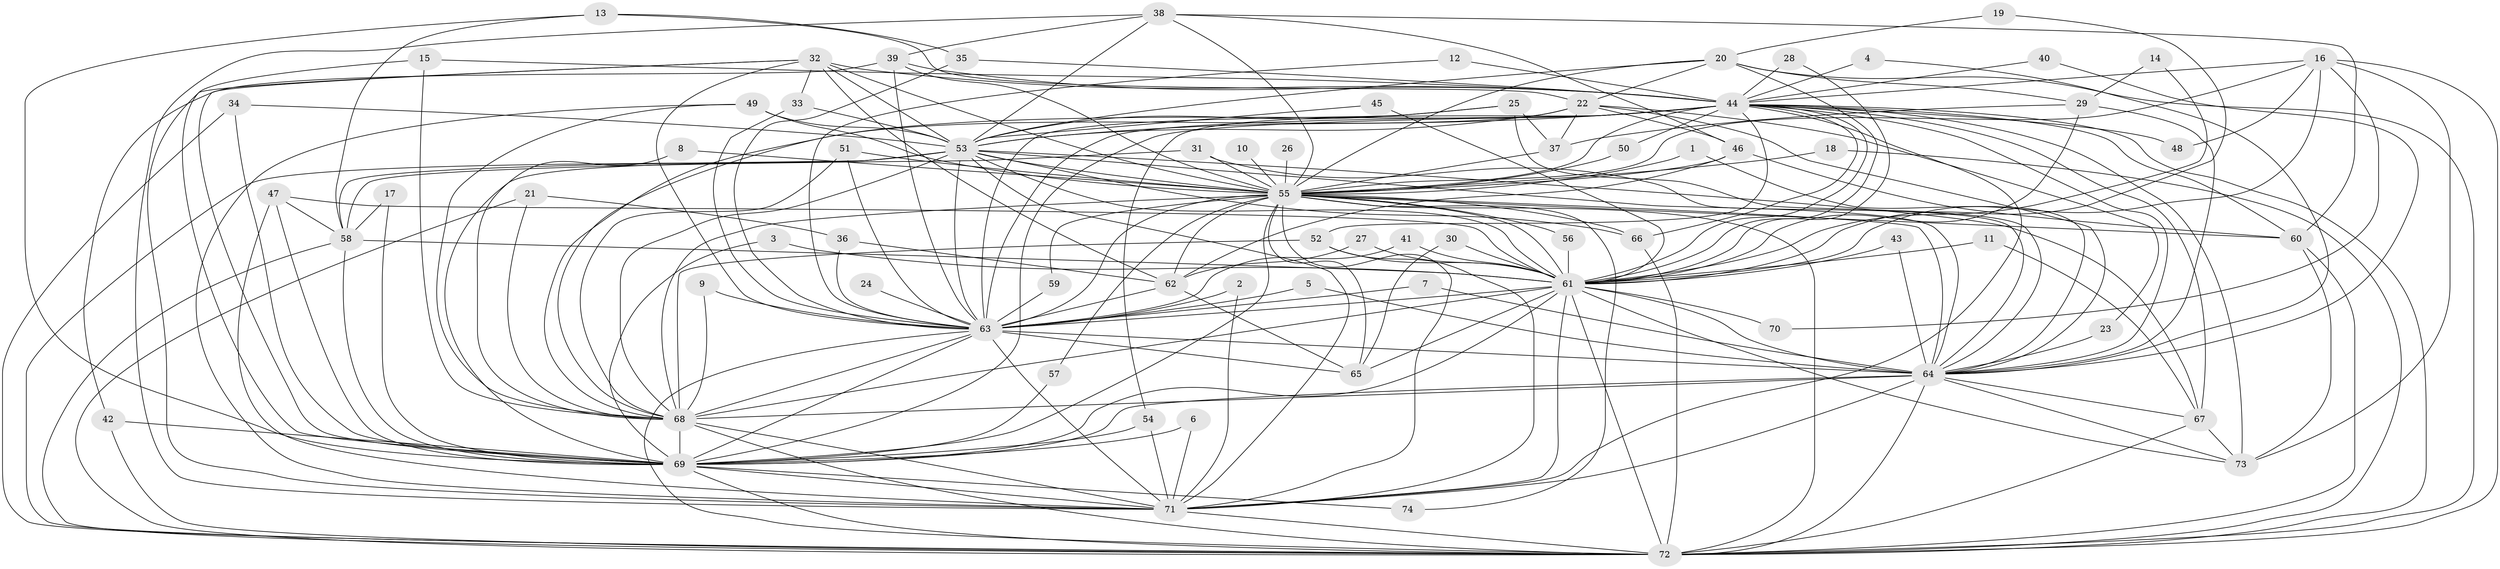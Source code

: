 // original degree distribution, {23: 0.006802721088435374, 18: 0.006802721088435374, 19: 0.006802721088435374, 40: 0.006802721088435374, 20: 0.006802721088435374, 22: 0.006802721088435374, 28: 0.006802721088435374, 31: 0.006802721088435374, 24: 0.006802721088435374, 26: 0.006802721088435374, 3: 0.20408163265306123, 2: 0.5714285714285714, 5: 0.047619047619047616, 7: 0.027210884353741496, 8: 0.013605442176870748, 10: 0.006802721088435374, 6: 0.013605442176870748, 4: 0.047619047619047616}
// Generated by graph-tools (version 1.1) at 2025/49/03/09/25 03:49:40]
// undirected, 74 vertices, 221 edges
graph export_dot {
graph [start="1"]
  node [color=gray90,style=filled];
  1;
  2;
  3;
  4;
  5;
  6;
  7;
  8;
  9;
  10;
  11;
  12;
  13;
  14;
  15;
  16;
  17;
  18;
  19;
  20;
  21;
  22;
  23;
  24;
  25;
  26;
  27;
  28;
  29;
  30;
  31;
  32;
  33;
  34;
  35;
  36;
  37;
  38;
  39;
  40;
  41;
  42;
  43;
  44;
  45;
  46;
  47;
  48;
  49;
  50;
  51;
  52;
  53;
  54;
  55;
  56;
  57;
  58;
  59;
  60;
  61;
  62;
  63;
  64;
  65;
  66;
  67;
  68;
  69;
  70;
  71;
  72;
  73;
  74;
  1 -- 55 [weight=1.0];
  1 -- 64 [weight=1.0];
  2 -- 63 [weight=1.0];
  2 -- 71 [weight=1.0];
  3 -- 61 [weight=1.0];
  3 -- 69 [weight=1.0];
  4 -- 44 [weight=1.0];
  4 -- 64 [weight=1.0];
  5 -- 63 [weight=1.0];
  5 -- 64 [weight=2.0];
  6 -- 69 [weight=1.0];
  6 -- 71 [weight=1.0];
  7 -- 63 [weight=1.0];
  7 -- 64 [weight=1.0];
  8 -- 55 [weight=1.0];
  8 -- 68 [weight=1.0];
  9 -- 63 [weight=1.0];
  9 -- 68 [weight=1.0];
  10 -- 55 [weight=1.0];
  11 -- 61 [weight=1.0];
  11 -- 67 [weight=1.0];
  12 -- 44 [weight=1.0];
  12 -- 63 [weight=1.0];
  13 -- 22 [weight=1.0];
  13 -- 35 [weight=1.0];
  13 -- 58 [weight=1.0];
  13 -- 69 [weight=1.0];
  14 -- 29 [weight=1.0];
  14 -- 61 [weight=1.0];
  15 -- 44 [weight=1.0];
  15 -- 68 [weight=1.0];
  15 -- 69 [weight=1.0];
  16 -- 44 [weight=1.0];
  16 -- 48 [weight=1.0];
  16 -- 55 [weight=1.0];
  16 -- 61 [weight=1.0];
  16 -- 70 [weight=1.0];
  16 -- 72 [weight=1.0];
  16 -- 73 [weight=1.0];
  17 -- 58 [weight=1.0];
  17 -- 69 [weight=1.0];
  18 -- 55 [weight=1.0];
  18 -- 72 [weight=1.0];
  19 -- 20 [weight=1.0];
  19 -- 61 [weight=1.0];
  20 -- 22 [weight=1.0];
  20 -- 29 [weight=1.0];
  20 -- 53 [weight=1.0];
  20 -- 55 [weight=2.0];
  20 -- 61 [weight=1.0];
  20 -- 72 [weight=1.0];
  21 -- 36 [weight=1.0];
  21 -- 68 [weight=1.0];
  21 -- 72 [weight=1.0];
  22 -- 23 [weight=1.0];
  22 -- 37 [weight=1.0];
  22 -- 46 [weight=1.0];
  22 -- 53 [weight=1.0];
  22 -- 64 [weight=1.0];
  22 -- 68 [weight=1.0];
  23 -- 64 [weight=1.0];
  24 -- 63 [weight=1.0];
  25 -- 37 [weight=1.0];
  25 -- 53 [weight=1.0];
  25 -- 63 [weight=1.0];
  25 -- 64 [weight=1.0];
  26 -- 55 [weight=1.0];
  27 -- 61 [weight=1.0];
  27 -- 62 [weight=1.0];
  28 -- 44 [weight=1.0];
  28 -- 61 [weight=1.0];
  29 -- 37 [weight=1.0];
  29 -- 61 [weight=1.0];
  29 -- 64 [weight=1.0];
  30 -- 61 [weight=1.0];
  30 -- 65 [weight=1.0];
  31 -- 55 [weight=1.0];
  31 -- 58 [weight=1.0];
  31 -- 64 [weight=1.0];
  32 -- 33 [weight=1.0];
  32 -- 44 [weight=1.0];
  32 -- 53 [weight=1.0];
  32 -- 55 [weight=1.0];
  32 -- 62 [weight=1.0];
  32 -- 63 [weight=1.0];
  32 -- 69 [weight=1.0];
  32 -- 71 [weight=1.0];
  33 -- 53 [weight=1.0];
  33 -- 63 [weight=1.0];
  34 -- 53 [weight=1.0];
  34 -- 69 [weight=1.0];
  34 -- 72 [weight=1.0];
  35 -- 44 [weight=1.0];
  35 -- 63 [weight=1.0];
  36 -- 62 [weight=1.0];
  36 -- 63 [weight=1.0];
  37 -- 55 [weight=1.0];
  38 -- 39 [weight=1.0];
  38 -- 46 [weight=1.0];
  38 -- 53 [weight=1.0];
  38 -- 55 [weight=1.0];
  38 -- 60 [weight=1.0];
  38 -- 71 [weight=1.0];
  39 -- 42 [weight=1.0];
  39 -- 44 [weight=1.0];
  39 -- 55 [weight=1.0];
  39 -- 63 [weight=1.0];
  40 -- 44 [weight=1.0];
  40 -- 64 [weight=1.0];
  41 -- 61 [weight=1.0];
  41 -- 63 [weight=1.0];
  42 -- 69 [weight=1.0];
  42 -- 72 [weight=1.0];
  43 -- 61 [weight=1.0];
  43 -- 64 [weight=1.0];
  44 -- 48 [weight=1.0];
  44 -- 50 [weight=1.0];
  44 -- 52 [weight=1.0];
  44 -- 53 [weight=1.0];
  44 -- 54 [weight=1.0];
  44 -- 55 [weight=1.0];
  44 -- 60 [weight=2.0];
  44 -- 61 [weight=1.0];
  44 -- 63 [weight=4.0];
  44 -- 64 [weight=1.0];
  44 -- 66 [weight=1.0];
  44 -- 67 [weight=1.0];
  44 -- 68 [weight=1.0];
  44 -- 69 [weight=1.0];
  44 -- 71 [weight=1.0];
  44 -- 72 [weight=1.0];
  44 -- 73 [weight=1.0];
  45 -- 53 [weight=1.0];
  45 -- 61 [weight=1.0];
  46 -- 55 [weight=1.0];
  46 -- 60 [weight=1.0];
  46 -- 62 [weight=1.0];
  47 -- 58 [weight=1.0];
  47 -- 61 [weight=1.0];
  47 -- 69 [weight=1.0];
  47 -- 71 [weight=1.0];
  49 -- 53 [weight=1.0];
  49 -- 55 [weight=2.0];
  49 -- 68 [weight=1.0];
  49 -- 71 [weight=1.0];
  50 -- 55 [weight=1.0];
  51 -- 55 [weight=1.0];
  51 -- 63 [weight=1.0];
  51 -- 68 [weight=1.0];
  52 -- 61 [weight=1.0];
  52 -- 68 [weight=1.0];
  52 -- 71 [weight=1.0];
  53 -- 55 [weight=1.0];
  53 -- 58 [weight=1.0];
  53 -- 61 [weight=1.0];
  53 -- 63 [weight=1.0];
  53 -- 64 [weight=2.0];
  53 -- 66 [weight=1.0];
  53 -- 67 [weight=1.0];
  53 -- 68 [weight=1.0];
  53 -- 69 [weight=2.0];
  53 -- 71 [weight=1.0];
  53 -- 72 [weight=1.0];
  54 -- 69 [weight=1.0];
  54 -- 71 [weight=1.0];
  55 -- 56 [weight=1.0];
  55 -- 57 [weight=1.0];
  55 -- 59 [weight=1.0];
  55 -- 60 [weight=1.0];
  55 -- 61 [weight=1.0];
  55 -- 62 [weight=1.0];
  55 -- 63 [weight=2.0];
  55 -- 64 [weight=1.0];
  55 -- 65 [weight=1.0];
  55 -- 66 [weight=1.0];
  55 -- 68 [weight=1.0];
  55 -- 69 [weight=1.0];
  55 -- 71 [weight=1.0];
  55 -- 72 [weight=1.0];
  55 -- 74 [weight=1.0];
  56 -- 61 [weight=1.0];
  57 -- 69 [weight=1.0];
  58 -- 61 [weight=1.0];
  58 -- 69 [weight=1.0];
  58 -- 72 [weight=1.0];
  59 -- 63 [weight=1.0];
  60 -- 72 [weight=1.0];
  60 -- 73 [weight=1.0];
  61 -- 63 [weight=2.0];
  61 -- 64 [weight=2.0];
  61 -- 65 [weight=1.0];
  61 -- 68 [weight=1.0];
  61 -- 69 [weight=1.0];
  61 -- 70 [weight=1.0];
  61 -- 71 [weight=1.0];
  61 -- 72 [weight=1.0];
  61 -- 73 [weight=1.0];
  62 -- 63 [weight=1.0];
  62 -- 65 [weight=1.0];
  63 -- 64 [weight=1.0];
  63 -- 65 [weight=1.0];
  63 -- 68 [weight=1.0];
  63 -- 69 [weight=1.0];
  63 -- 71 [weight=1.0];
  63 -- 72 [weight=1.0];
  64 -- 67 [weight=1.0];
  64 -- 68 [weight=2.0];
  64 -- 69 [weight=1.0];
  64 -- 71 [weight=1.0];
  64 -- 72 [weight=2.0];
  64 -- 73 [weight=1.0];
  66 -- 72 [weight=1.0];
  67 -- 72 [weight=1.0];
  67 -- 73 [weight=1.0];
  68 -- 69 [weight=1.0];
  68 -- 71 [weight=2.0];
  68 -- 72 [weight=1.0];
  69 -- 71 [weight=1.0];
  69 -- 72 [weight=1.0];
  69 -- 74 [weight=1.0];
  71 -- 72 [weight=1.0];
}
